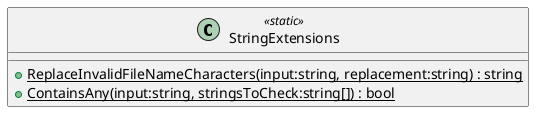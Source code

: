 @startuml
class StringExtensions <<static>> {
    + {static} ReplaceInvalidFileNameCharacters(input:string, replacement:string) : string
    + {static} ContainsAny(input:string, stringsToCheck:string[]) : bool
}
@enduml
